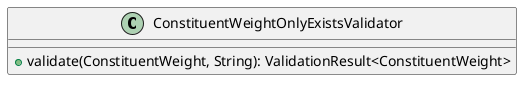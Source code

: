 @startuml

    class ConstituentWeightOnlyExistsValidator [[ConstituentWeightOnlyExistsValidator.html]] {
        +validate(ConstituentWeight, String): ValidationResult<ConstituentWeight>
    }

@enduml
